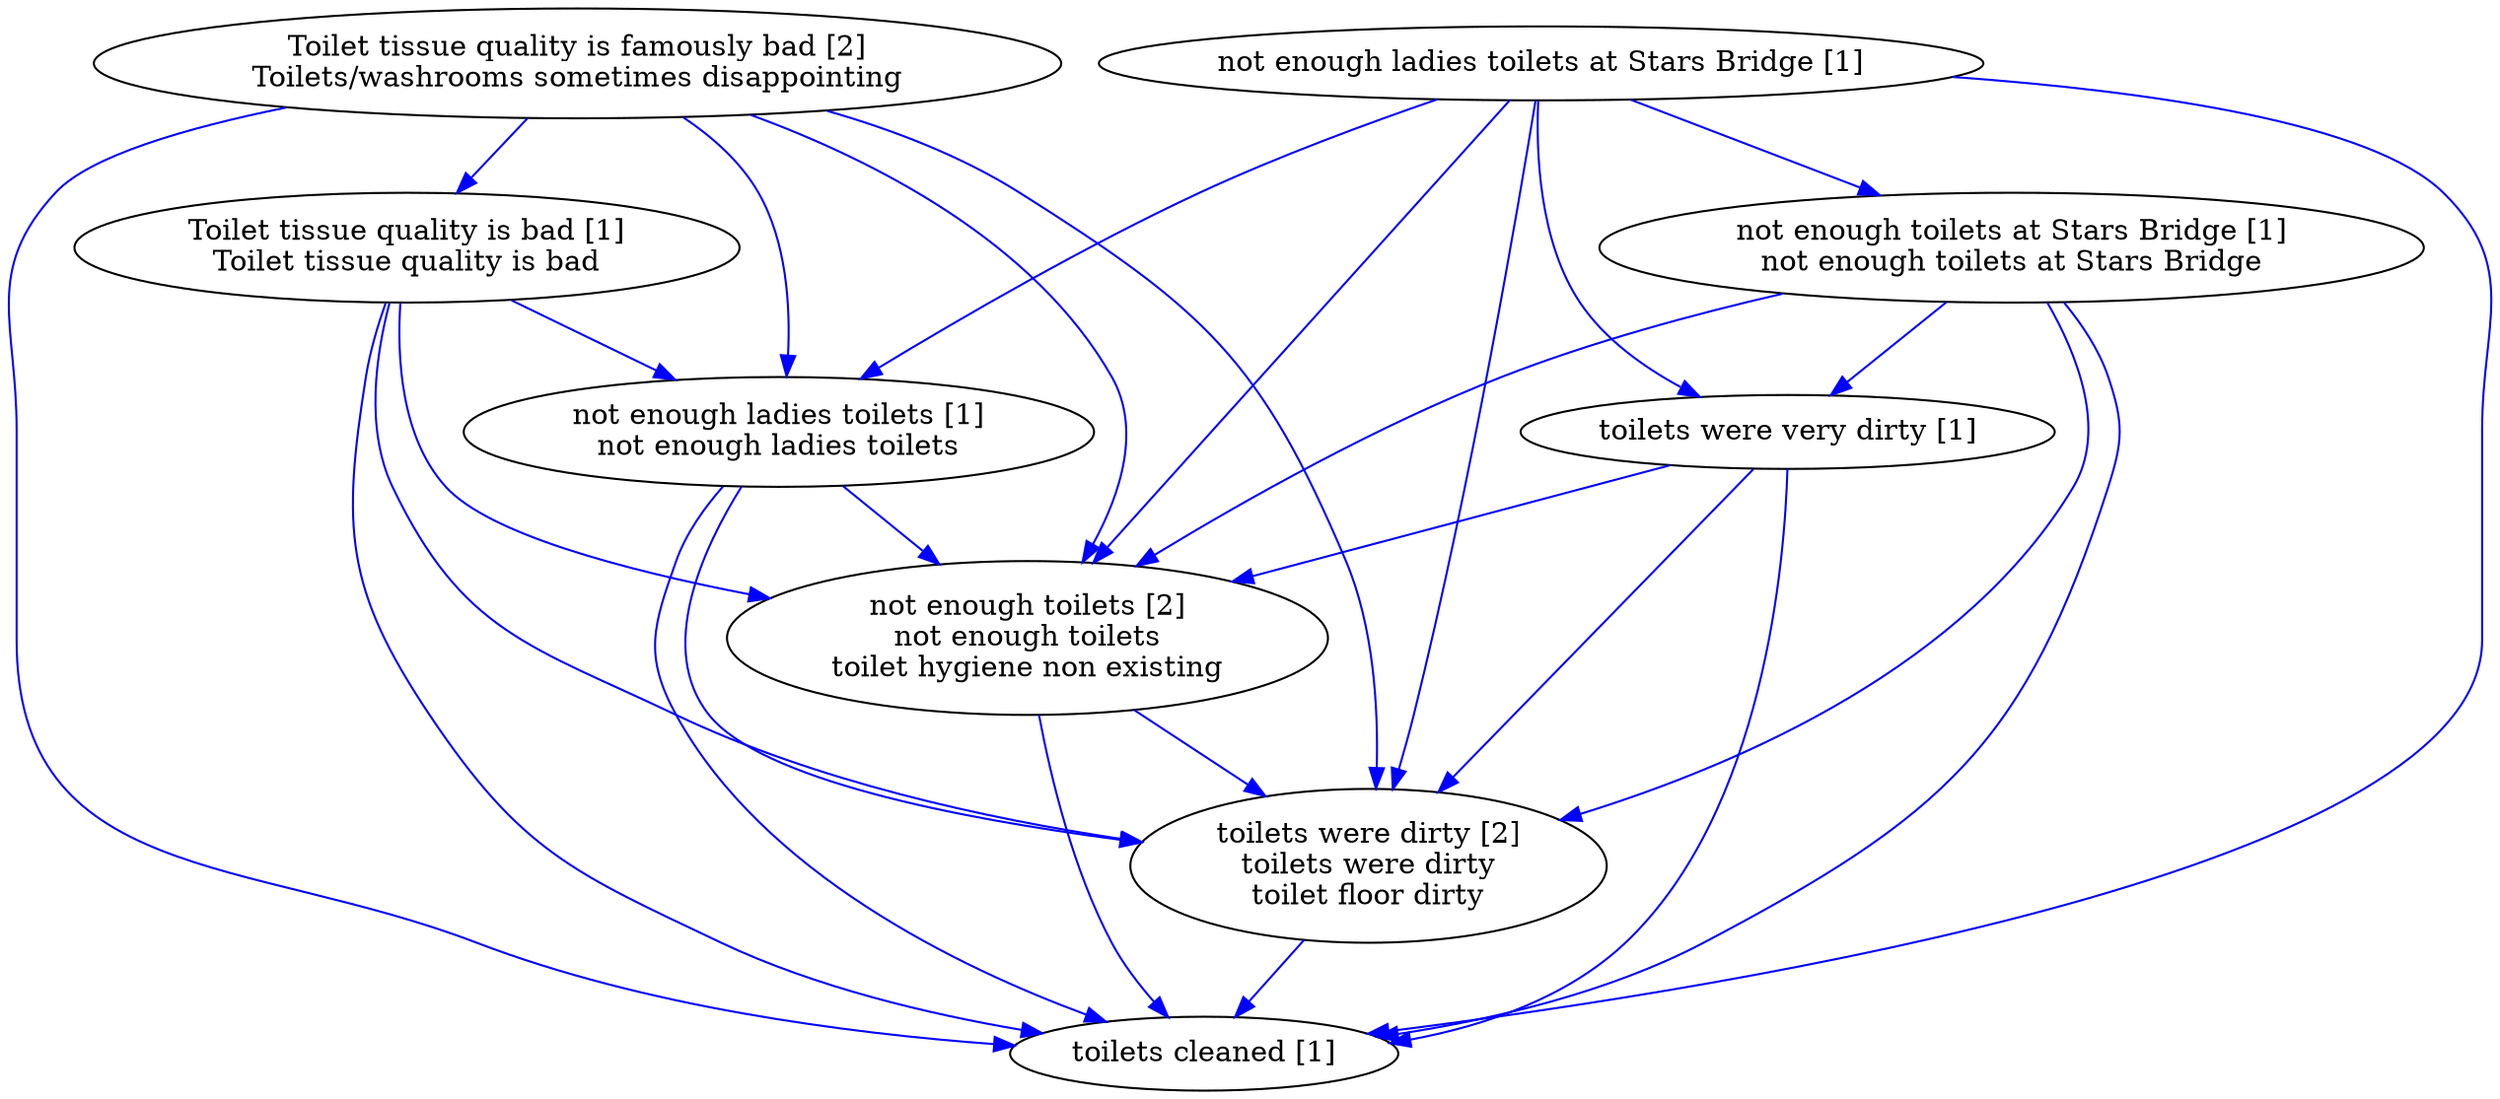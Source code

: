 digraph collapsedGraph {
"toilets were dirty [2]\ntoilets were dirty\ntoilet floor dirty""not enough toilets [2]\nnot enough toilets\ntoilet hygiene non existing""Toilet tissue quality is famously bad [2]\nToilets/washrooms sometimes disappointing""Toilet tissue quality is bad [1]\nToilet tissue quality is bad""not enough ladies toilets at Stars Bridge [1]""not enough toilets at Stars Bridge [1]\nnot enough toilets at Stars Bridge""not enough ladies toilets [1]\nnot enough ladies toilets""toilets cleaned [1]""toilets were very dirty [1]""Toilet tissue quality is famously bad [2]\nToilets/washrooms sometimes disappointing" -> "toilets were dirty [2]\ntoilets were dirty\ntoilet floor dirty" [color=blue]
"not enough ladies toilets at Stars Bridge [1]" -> "not enough toilets [2]\nnot enough toilets\ntoilet hygiene non existing" [color=blue]
"Toilet tissue quality is famously bad [2]\nToilets/washrooms sometimes disappointing" -> "toilets cleaned [1]" [color=blue]
"Toilet tissue quality is bad [1]\nToilet tissue quality is bad" -> "not enough toilets [2]\nnot enough toilets\ntoilet hygiene non existing" [color=blue]
"not enough ladies toilets [1]\nnot enough ladies toilets" -> "toilets cleaned [1]" [color=blue]
"Toilet tissue quality is bad [1]\nToilet tissue quality is bad" -> "not enough ladies toilets [1]\nnot enough ladies toilets" [color=blue]
"not enough ladies toilets [1]\nnot enough ladies toilets" -> "not enough toilets [2]\nnot enough toilets\ntoilet hygiene non existing" [color=blue]
"not enough toilets [2]\nnot enough toilets\ntoilet hygiene non existing" -> "toilets cleaned [1]" [color=blue]
"toilets were very dirty [1]" -> "not enough toilets [2]\nnot enough toilets\ntoilet hygiene non existing" [color=blue]
"not enough ladies toilets at Stars Bridge [1]" -> "toilets were very dirty [1]" [color=blue]
"not enough ladies toilets [1]\nnot enough ladies toilets" -> "toilets were dirty [2]\ntoilets were dirty\ntoilet floor dirty" [color=blue]
"Toilet tissue quality is bad [1]\nToilet tissue quality is bad" -> "toilets were dirty [2]\ntoilets were dirty\ntoilet floor dirty" [color=blue]
"Toilet tissue quality is bad [1]\nToilet tissue quality is bad" -> "toilets cleaned [1]" [color=blue]
"Toilet tissue quality is famously bad [2]\nToilets/washrooms sometimes disappointing" -> "not enough ladies toilets [1]\nnot enough ladies toilets" [color=blue]
"Toilet tissue quality is famously bad [2]\nToilets/washrooms sometimes disappointing" -> "not enough toilets [2]\nnot enough toilets\ntoilet hygiene non existing" [color=blue]
"not enough toilets at Stars Bridge [1]\nnot enough toilets at Stars Bridge" -> "toilets were very dirty [1]" [color=blue]
"not enough toilets at Stars Bridge [1]\nnot enough toilets at Stars Bridge" -> "not enough toilets [2]\nnot enough toilets\ntoilet hygiene non existing" [color=blue]
"toilets were very dirty [1]" -> "toilets were dirty [2]\ntoilets were dirty\ntoilet floor dirty" [color=blue]
"toilets were very dirty [1]" -> "toilets cleaned [1]" [color=blue]
"not enough toilets at Stars Bridge [1]\nnot enough toilets at Stars Bridge" -> "toilets were dirty [2]\ntoilets were dirty\ntoilet floor dirty" [color=blue]
"not enough toilets at Stars Bridge [1]\nnot enough toilets at Stars Bridge" -> "toilets cleaned [1]" [color=blue]
"toilets were dirty [2]\ntoilets were dirty\ntoilet floor dirty" -> "toilets cleaned [1]" [color=blue]
"not enough ladies toilets at Stars Bridge [1]" -> "toilets were dirty [2]\ntoilets were dirty\ntoilet floor dirty" [color=blue]
"not enough ladies toilets at Stars Bridge [1]" -> "toilets cleaned [1]" [color=blue]
"Toilet tissue quality is famously bad [2]\nToilets/washrooms sometimes disappointing" -> "Toilet tissue quality is bad [1]\nToilet tissue quality is bad" [color=blue]
"not enough toilets [2]\nnot enough toilets\ntoilet hygiene non existing" -> "toilets were dirty [2]\ntoilets were dirty\ntoilet floor dirty" [color=blue]
"not enough ladies toilets at Stars Bridge [1]" -> "not enough toilets at Stars Bridge [1]\nnot enough toilets at Stars Bridge" [color=blue]
"not enough ladies toilets at Stars Bridge [1]" -> "not enough ladies toilets [1]\nnot enough ladies toilets" [color=blue]
}
